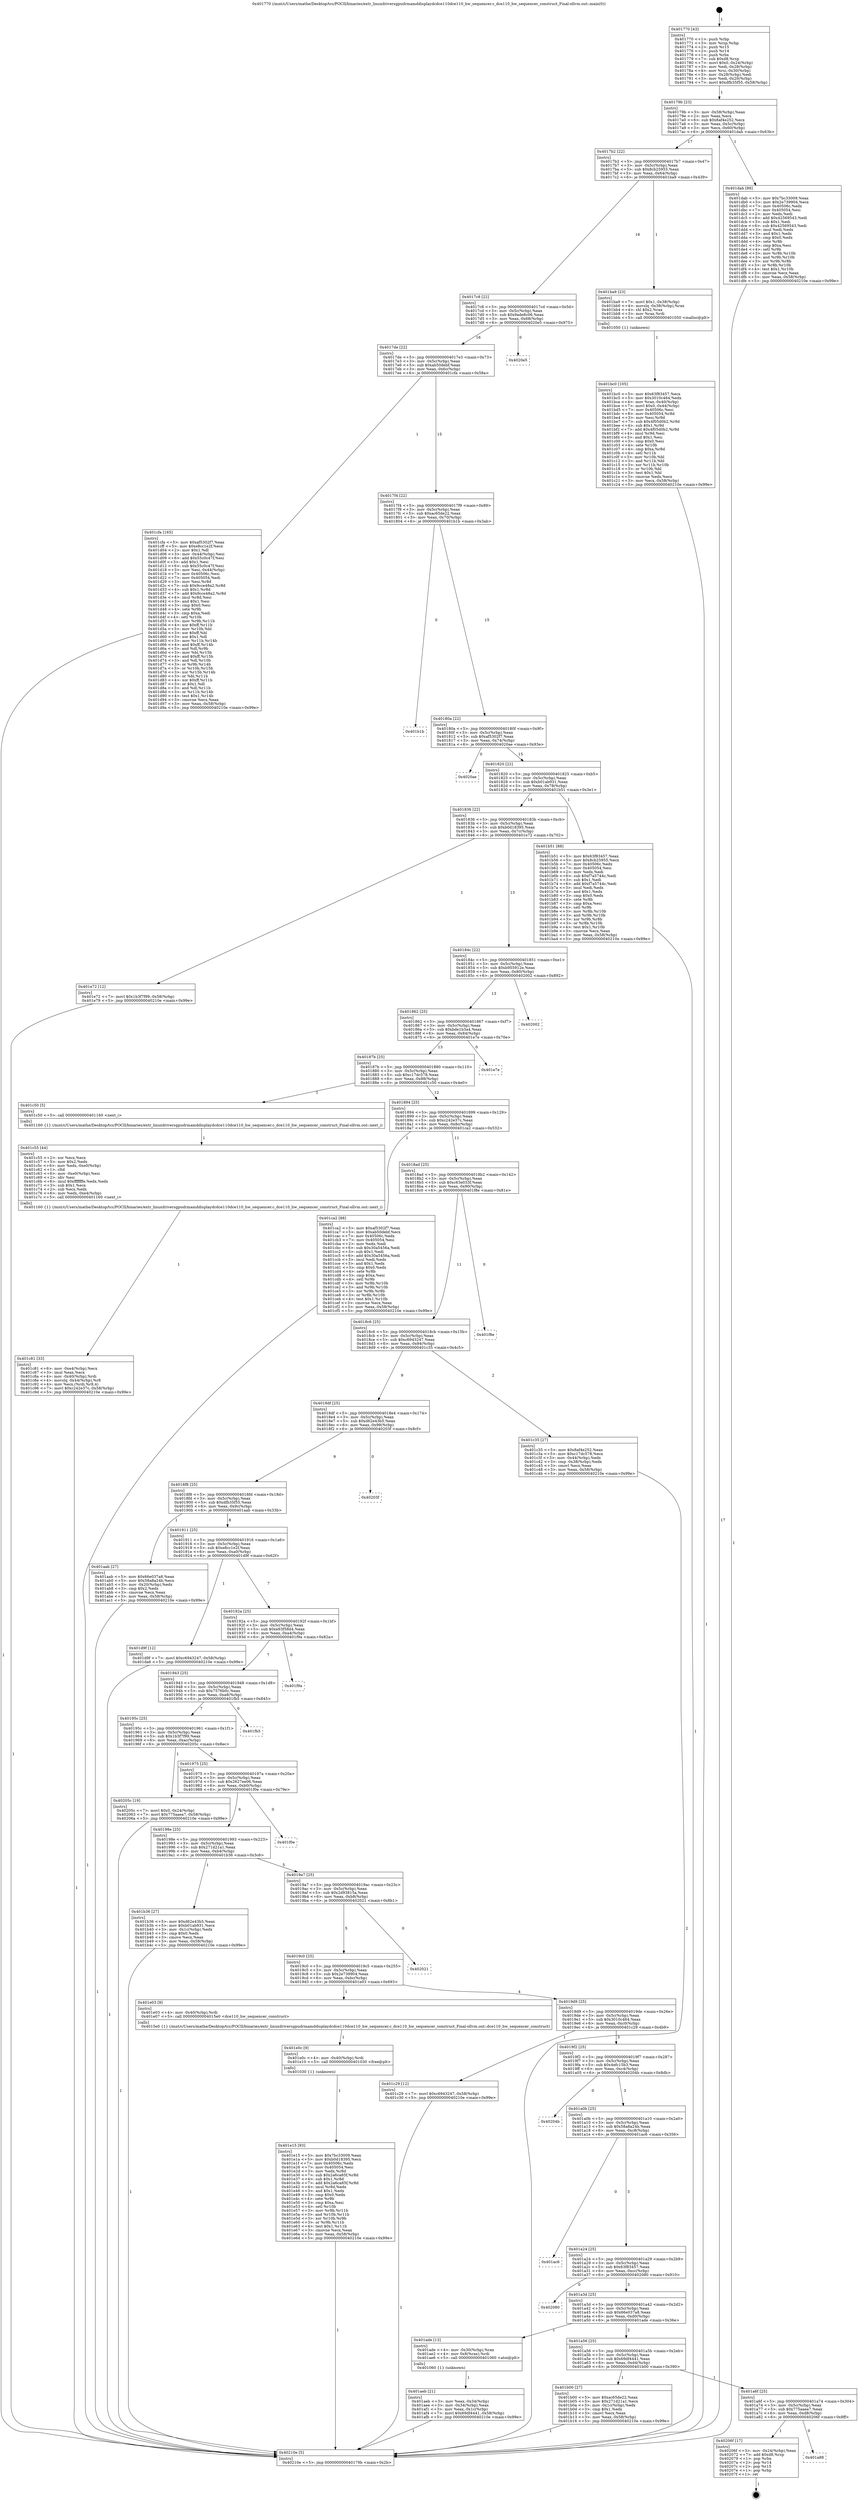 digraph "0x401770" {
  label = "0x401770 (/mnt/c/Users/mathe/Desktop/tcc/POCII/binaries/extr_linuxdriversgpudrmamddisplaydcdce110dce110_hw_sequencer.c_dce110_hw_sequencer_construct_Final-ollvm.out::main(0))"
  labelloc = "t"
  node[shape=record]

  Entry [label="",width=0.3,height=0.3,shape=circle,fillcolor=black,style=filled]
  "0x40179b" [label="{
     0x40179b [23]\l
     | [instrs]\l
     &nbsp;&nbsp;0x40179b \<+3\>: mov -0x58(%rbp),%eax\l
     &nbsp;&nbsp;0x40179e \<+2\>: mov %eax,%ecx\l
     &nbsp;&nbsp;0x4017a0 \<+6\>: sub $0x8af4e252,%ecx\l
     &nbsp;&nbsp;0x4017a6 \<+3\>: mov %eax,-0x5c(%rbp)\l
     &nbsp;&nbsp;0x4017a9 \<+3\>: mov %ecx,-0x60(%rbp)\l
     &nbsp;&nbsp;0x4017ac \<+6\>: je 0000000000401dab \<main+0x63b\>\l
  }"]
  "0x401dab" [label="{
     0x401dab [88]\l
     | [instrs]\l
     &nbsp;&nbsp;0x401dab \<+5\>: mov $0x7bc33009,%eax\l
     &nbsp;&nbsp;0x401db0 \<+5\>: mov $0x2e739904,%ecx\l
     &nbsp;&nbsp;0x401db5 \<+7\>: mov 0x40506c,%edx\l
     &nbsp;&nbsp;0x401dbc \<+7\>: mov 0x405054,%esi\l
     &nbsp;&nbsp;0x401dc3 \<+2\>: mov %edx,%edi\l
     &nbsp;&nbsp;0x401dc5 \<+6\>: add $0x42569543,%edi\l
     &nbsp;&nbsp;0x401dcb \<+3\>: sub $0x1,%edi\l
     &nbsp;&nbsp;0x401dce \<+6\>: sub $0x42569543,%edi\l
     &nbsp;&nbsp;0x401dd4 \<+3\>: imul %edi,%edx\l
     &nbsp;&nbsp;0x401dd7 \<+3\>: and $0x1,%edx\l
     &nbsp;&nbsp;0x401dda \<+3\>: cmp $0x0,%edx\l
     &nbsp;&nbsp;0x401ddd \<+4\>: sete %r8b\l
     &nbsp;&nbsp;0x401de1 \<+3\>: cmp $0xa,%esi\l
     &nbsp;&nbsp;0x401de4 \<+4\>: setl %r9b\l
     &nbsp;&nbsp;0x401de8 \<+3\>: mov %r8b,%r10b\l
     &nbsp;&nbsp;0x401deb \<+3\>: and %r9b,%r10b\l
     &nbsp;&nbsp;0x401dee \<+3\>: xor %r9b,%r8b\l
     &nbsp;&nbsp;0x401df1 \<+3\>: or %r8b,%r10b\l
     &nbsp;&nbsp;0x401df4 \<+4\>: test $0x1,%r10b\l
     &nbsp;&nbsp;0x401df8 \<+3\>: cmovne %ecx,%eax\l
     &nbsp;&nbsp;0x401dfb \<+3\>: mov %eax,-0x58(%rbp)\l
     &nbsp;&nbsp;0x401dfe \<+5\>: jmp 000000000040210e \<main+0x99e\>\l
  }"]
  "0x4017b2" [label="{
     0x4017b2 [22]\l
     | [instrs]\l
     &nbsp;&nbsp;0x4017b2 \<+5\>: jmp 00000000004017b7 \<main+0x47\>\l
     &nbsp;&nbsp;0x4017b7 \<+3\>: mov -0x5c(%rbp),%eax\l
     &nbsp;&nbsp;0x4017ba \<+5\>: sub $0x8cb25955,%eax\l
     &nbsp;&nbsp;0x4017bf \<+3\>: mov %eax,-0x64(%rbp)\l
     &nbsp;&nbsp;0x4017c2 \<+6\>: je 0000000000401ba9 \<main+0x439\>\l
  }"]
  Exit [label="",width=0.3,height=0.3,shape=circle,fillcolor=black,style=filled,peripheries=2]
  "0x401ba9" [label="{
     0x401ba9 [23]\l
     | [instrs]\l
     &nbsp;&nbsp;0x401ba9 \<+7\>: movl $0x1,-0x38(%rbp)\l
     &nbsp;&nbsp;0x401bb0 \<+4\>: movslq -0x38(%rbp),%rax\l
     &nbsp;&nbsp;0x401bb4 \<+4\>: shl $0x2,%rax\l
     &nbsp;&nbsp;0x401bb8 \<+3\>: mov %rax,%rdi\l
     &nbsp;&nbsp;0x401bbb \<+5\>: call 0000000000401050 \<malloc@plt\>\l
     | [calls]\l
     &nbsp;&nbsp;0x401050 \{1\} (unknown)\l
  }"]
  "0x4017c8" [label="{
     0x4017c8 [22]\l
     | [instrs]\l
     &nbsp;&nbsp;0x4017c8 \<+5\>: jmp 00000000004017cd \<main+0x5d\>\l
     &nbsp;&nbsp;0x4017cd \<+3\>: mov -0x5c(%rbp),%eax\l
     &nbsp;&nbsp;0x4017d0 \<+5\>: sub $0x9ade8c06,%eax\l
     &nbsp;&nbsp;0x4017d5 \<+3\>: mov %eax,-0x68(%rbp)\l
     &nbsp;&nbsp;0x4017d8 \<+6\>: je 00000000004020e5 \<main+0x975\>\l
  }"]
  "0x401a88" [label="{
     0x401a88\l
  }", style=dashed]
  "0x4020e5" [label="{
     0x4020e5\l
  }", style=dashed]
  "0x4017de" [label="{
     0x4017de [22]\l
     | [instrs]\l
     &nbsp;&nbsp;0x4017de \<+5\>: jmp 00000000004017e3 \<main+0x73\>\l
     &nbsp;&nbsp;0x4017e3 \<+3\>: mov -0x5c(%rbp),%eax\l
     &nbsp;&nbsp;0x4017e6 \<+5\>: sub $0xab50debf,%eax\l
     &nbsp;&nbsp;0x4017eb \<+3\>: mov %eax,-0x6c(%rbp)\l
     &nbsp;&nbsp;0x4017ee \<+6\>: je 0000000000401cfa \<main+0x58a\>\l
  }"]
  "0x40206f" [label="{
     0x40206f [17]\l
     | [instrs]\l
     &nbsp;&nbsp;0x40206f \<+3\>: mov -0x24(%rbp),%eax\l
     &nbsp;&nbsp;0x402072 \<+7\>: add $0xd8,%rsp\l
     &nbsp;&nbsp;0x402079 \<+1\>: pop %rbx\l
     &nbsp;&nbsp;0x40207a \<+2\>: pop %r14\l
     &nbsp;&nbsp;0x40207c \<+2\>: pop %r15\l
     &nbsp;&nbsp;0x40207e \<+1\>: pop %rbp\l
     &nbsp;&nbsp;0x40207f \<+1\>: ret\l
  }"]
  "0x401cfa" [label="{
     0x401cfa [165]\l
     | [instrs]\l
     &nbsp;&nbsp;0x401cfa \<+5\>: mov $0xaf5302f7,%eax\l
     &nbsp;&nbsp;0x401cff \<+5\>: mov $0xe8cc1e2f,%ecx\l
     &nbsp;&nbsp;0x401d04 \<+2\>: mov $0x1,%dl\l
     &nbsp;&nbsp;0x401d06 \<+3\>: mov -0x44(%rbp),%esi\l
     &nbsp;&nbsp;0x401d09 \<+6\>: add $0x55c0c47f,%esi\l
     &nbsp;&nbsp;0x401d0f \<+3\>: add $0x1,%esi\l
     &nbsp;&nbsp;0x401d12 \<+6\>: sub $0x55c0c47f,%esi\l
     &nbsp;&nbsp;0x401d18 \<+3\>: mov %esi,-0x44(%rbp)\l
     &nbsp;&nbsp;0x401d1b \<+7\>: mov 0x40506c,%esi\l
     &nbsp;&nbsp;0x401d22 \<+7\>: mov 0x405054,%edi\l
     &nbsp;&nbsp;0x401d29 \<+3\>: mov %esi,%r8d\l
     &nbsp;&nbsp;0x401d2c \<+7\>: sub $0x9cce48a2,%r8d\l
     &nbsp;&nbsp;0x401d33 \<+4\>: sub $0x1,%r8d\l
     &nbsp;&nbsp;0x401d37 \<+7\>: add $0x9cce48a2,%r8d\l
     &nbsp;&nbsp;0x401d3e \<+4\>: imul %r8d,%esi\l
     &nbsp;&nbsp;0x401d42 \<+3\>: and $0x1,%esi\l
     &nbsp;&nbsp;0x401d45 \<+3\>: cmp $0x0,%esi\l
     &nbsp;&nbsp;0x401d48 \<+4\>: sete %r9b\l
     &nbsp;&nbsp;0x401d4c \<+3\>: cmp $0xa,%edi\l
     &nbsp;&nbsp;0x401d4f \<+4\>: setl %r10b\l
     &nbsp;&nbsp;0x401d53 \<+3\>: mov %r9b,%r11b\l
     &nbsp;&nbsp;0x401d56 \<+4\>: xor $0xff,%r11b\l
     &nbsp;&nbsp;0x401d5a \<+3\>: mov %r10b,%bl\l
     &nbsp;&nbsp;0x401d5d \<+3\>: xor $0xff,%bl\l
     &nbsp;&nbsp;0x401d60 \<+3\>: xor $0x1,%dl\l
     &nbsp;&nbsp;0x401d63 \<+3\>: mov %r11b,%r14b\l
     &nbsp;&nbsp;0x401d66 \<+4\>: and $0xff,%r14b\l
     &nbsp;&nbsp;0x401d6a \<+3\>: and %dl,%r9b\l
     &nbsp;&nbsp;0x401d6d \<+3\>: mov %bl,%r15b\l
     &nbsp;&nbsp;0x401d70 \<+4\>: and $0xff,%r15b\l
     &nbsp;&nbsp;0x401d74 \<+3\>: and %dl,%r10b\l
     &nbsp;&nbsp;0x401d77 \<+3\>: or %r9b,%r14b\l
     &nbsp;&nbsp;0x401d7a \<+3\>: or %r10b,%r15b\l
     &nbsp;&nbsp;0x401d7d \<+3\>: xor %r15b,%r14b\l
     &nbsp;&nbsp;0x401d80 \<+3\>: or %bl,%r11b\l
     &nbsp;&nbsp;0x401d83 \<+4\>: xor $0xff,%r11b\l
     &nbsp;&nbsp;0x401d87 \<+3\>: or $0x1,%dl\l
     &nbsp;&nbsp;0x401d8a \<+3\>: and %dl,%r11b\l
     &nbsp;&nbsp;0x401d8d \<+3\>: or %r11b,%r14b\l
     &nbsp;&nbsp;0x401d90 \<+4\>: test $0x1,%r14b\l
     &nbsp;&nbsp;0x401d94 \<+3\>: cmovne %ecx,%eax\l
     &nbsp;&nbsp;0x401d97 \<+3\>: mov %eax,-0x58(%rbp)\l
     &nbsp;&nbsp;0x401d9a \<+5\>: jmp 000000000040210e \<main+0x99e\>\l
  }"]
  "0x4017f4" [label="{
     0x4017f4 [22]\l
     | [instrs]\l
     &nbsp;&nbsp;0x4017f4 \<+5\>: jmp 00000000004017f9 \<main+0x89\>\l
     &nbsp;&nbsp;0x4017f9 \<+3\>: mov -0x5c(%rbp),%eax\l
     &nbsp;&nbsp;0x4017fc \<+5\>: sub $0xac65de22,%eax\l
     &nbsp;&nbsp;0x401801 \<+3\>: mov %eax,-0x70(%rbp)\l
     &nbsp;&nbsp;0x401804 \<+6\>: je 0000000000401b1b \<main+0x3ab\>\l
  }"]
  "0x401e15" [label="{
     0x401e15 [93]\l
     | [instrs]\l
     &nbsp;&nbsp;0x401e15 \<+5\>: mov $0x7bc33009,%eax\l
     &nbsp;&nbsp;0x401e1a \<+5\>: mov $0xb0d18395,%ecx\l
     &nbsp;&nbsp;0x401e1f \<+7\>: mov 0x40506c,%edx\l
     &nbsp;&nbsp;0x401e26 \<+7\>: mov 0x405054,%esi\l
     &nbsp;&nbsp;0x401e2d \<+3\>: mov %edx,%r8d\l
     &nbsp;&nbsp;0x401e30 \<+7\>: sub $0x2a6ca85f,%r8d\l
     &nbsp;&nbsp;0x401e37 \<+4\>: sub $0x1,%r8d\l
     &nbsp;&nbsp;0x401e3b \<+7\>: add $0x2a6ca85f,%r8d\l
     &nbsp;&nbsp;0x401e42 \<+4\>: imul %r8d,%edx\l
     &nbsp;&nbsp;0x401e46 \<+3\>: and $0x1,%edx\l
     &nbsp;&nbsp;0x401e49 \<+3\>: cmp $0x0,%edx\l
     &nbsp;&nbsp;0x401e4c \<+4\>: sete %r9b\l
     &nbsp;&nbsp;0x401e50 \<+3\>: cmp $0xa,%esi\l
     &nbsp;&nbsp;0x401e53 \<+4\>: setl %r10b\l
     &nbsp;&nbsp;0x401e57 \<+3\>: mov %r9b,%r11b\l
     &nbsp;&nbsp;0x401e5a \<+3\>: and %r10b,%r11b\l
     &nbsp;&nbsp;0x401e5d \<+3\>: xor %r10b,%r9b\l
     &nbsp;&nbsp;0x401e60 \<+3\>: or %r9b,%r11b\l
     &nbsp;&nbsp;0x401e63 \<+4\>: test $0x1,%r11b\l
     &nbsp;&nbsp;0x401e67 \<+3\>: cmovne %ecx,%eax\l
     &nbsp;&nbsp;0x401e6a \<+3\>: mov %eax,-0x58(%rbp)\l
     &nbsp;&nbsp;0x401e6d \<+5\>: jmp 000000000040210e \<main+0x99e\>\l
  }"]
  "0x401b1b" [label="{
     0x401b1b\l
  }", style=dashed]
  "0x40180a" [label="{
     0x40180a [22]\l
     | [instrs]\l
     &nbsp;&nbsp;0x40180a \<+5\>: jmp 000000000040180f \<main+0x9f\>\l
     &nbsp;&nbsp;0x40180f \<+3\>: mov -0x5c(%rbp),%eax\l
     &nbsp;&nbsp;0x401812 \<+5\>: sub $0xaf5302f7,%eax\l
     &nbsp;&nbsp;0x401817 \<+3\>: mov %eax,-0x74(%rbp)\l
     &nbsp;&nbsp;0x40181a \<+6\>: je 00000000004020ae \<main+0x93e\>\l
  }"]
  "0x401e0c" [label="{
     0x401e0c [9]\l
     | [instrs]\l
     &nbsp;&nbsp;0x401e0c \<+4\>: mov -0x40(%rbp),%rdi\l
     &nbsp;&nbsp;0x401e10 \<+5\>: call 0000000000401030 \<free@plt\>\l
     | [calls]\l
     &nbsp;&nbsp;0x401030 \{1\} (unknown)\l
  }"]
  "0x4020ae" [label="{
     0x4020ae\l
  }", style=dashed]
  "0x401820" [label="{
     0x401820 [22]\l
     | [instrs]\l
     &nbsp;&nbsp;0x401820 \<+5\>: jmp 0000000000401825 \<main+0xb5\>\l
     &nbsp;&nbsp;0x401825 \<+3\>: mov -0x5c(%rbp),%eax\l
     &nbsp;&nbsp;0x401828 \<+5\>: sub $0xb01ab931,%eax\l
     &nbsp;&nbsp;0x40182d \<+3\>: mov %eax,-0x78(%rbp)\l
     &nbsp;&nbsp;0x401830 \<+6\>: je 0000000000401b51 \<main+0x3e1\>\l
  }"]
  "0x401c81" [label="{
     0x401c81 [33]\l
     | [instrs]\l
     &nbsp;&nbsp;0x401c81 \<+6\>: mov -0xe4(%rbp),%ecx\l
     &nbsp;&nbsp;0x401c87 \<+3\>: imul %eax,%ecx\l
     &nbsp;&nbsp;0x401c8a \<+4\>: mov -0x40(%rbp),%rdi\l
     &nbsp;&nbsp;0x401c8e \<+4\>: movslq -0x44(%rbp),%r8\l
     &nbsp;&nbsp;0x401c92 \<+4\>: mov %ecx,(%rdi,%r8,4)\l
     &nbsp;&nbsp;0x401c96 \<+7\>: movl $0xc242e37c,-0x58(%rbp)\l
     &nbsp;&nbsp;0x401c9d \<+5\>: jmp 000000000040210e \<main+0x99e\>\l
  }"]
  "0x401b51" [label="{
     0x401b51 [88]\l
     | [instrs]\l
     &nbsp;&nbsp;0x401b51 \<+5\>: mov $0x63f83457,%eax\l
     &nbsp;&nbsp;0x401b56 \<+5\>: mov $0x8cb25955,%ecx\l
     &nbsp;&nbsp;0x401b5b \<+7\>: mov 0x40506c,%edx\l
     &nbsp;&nbsp;0x401b62 \<+7\>: mov 0x405054,%esi\l
     &nbsp;&nbsp;0x401b69 \<+2\>: mov %edx,%edi\l
     &nbsp;&nbsp;0x401b6b \<+6\>: sub $0xf7a5744c,%edi\l
     &nbsp;&nbsp;0x401b71 \<+3\>: sub $0x1,%edi\l
     &nbsp;&nbsp;0x401b74 \<+6\>: add $0xf7a5744c,%edi\l
     &nbsp;&nbsp;0x401b7a \<+3\>: imul %edi,%edx\l
     &nbsp;&nbsp;0x401b7d \<+3\>: and $0x1,%edx\l
     &nbsp;&nbsp;0x401b80 \<+3\>: cmp $0x0,%edx\l
     &nbsp;&nbsp;0x401b83 \<+4\>: sete %r8b\l
     &nbsp;&nbsp;0x401b87 \<+3\>: cmp $0xa,%esi\l
     &nbsp;&nbsp;0x401b8a \<+4\>: setl %r9b\l
     &nbsp;&nbsp;0x401b8e \<+3\>: mov %r8b,%r10b\l
     &nbsp;&nbsp;0x401b91 \<+3\>: and %r9b,%r10b\l
     &nbsp;&nbsp;0x401b94 \<+3\>: xor %r9b,%r8b\l
     &nbsp;&nbsp;0x401b97 \<+3\>: or %r8b,%r10b\l
     &nbsp;&nbsp;0x401b9a \<+4\>: test $0x1,%r10b\l
     &nbsp;&nbsp;0x401b9e \<+3\>: cmovne %ecx,%eax\l
     &nbsp;&nbsp;0x401ba1 \<+3\>: mov %eax,-0x58(%rbp)\l
     &nbsp;&nbsp;0x401ba4 \<+5\>: jmp 000000000040210e \<main+0x99e\>\l
  }"]
  "0x401836" [label="{
     0x401836 [22]\l
     | [instrs]\l
     &nbsp;&nbsp;0x401836 \<+5\>: jmp 000000000040183b \<main+0xcb\>\l
     &nbsp;&nbsp;0x40183b \<+3\>: mov -0x5c(%rbp),%eax\l
     &nbsp;&nbsp;0x40183e \<+5\>: sub $0xb0d18395,%eax\l
     &nbsp;&nbsp;0x401843 \<+3\>: mov %eax,-0x7c(%rbp)\l
     &nbsp;&nbsp;0x401846 \<+6\>: je 0000000000401e72 \<main+0x702\>\l
  }"]
  "0x401c55" [label="{
     0x401c55 [44]\l
     | [instrs]\l
     &nbsp;&nbsp;0x401c55 \<+2\>: xor %ecx,%ecx\l
     &nbsp;&nbsp;0x401c57 \<+5\>: mov $0x2,%edx\l
     &nbsp;&nbsp;0x401c5c \<+6\>: mov %edx,-0xe0(%rbp)\l
     &nbsp;&nbsp;0x401c62 \<+1\>: cltd\l
     &nbsp;&nbsp;0x401c63 \<+6\>: mov -0xe0(%rbp),%esi\l
     &nbsp;&nbsp;0x401c69 \<+2\>: idiv %esi\l
     &nbsp;&nbsp;0x401c6b \<+6\>: imul $0xfffffffe,%edx,%edx\l
     &nbsp;&nbsp;0x401c71 \<+3\>: sub $0x1,%ecx\l
     &nbsp;&nbsp;0x401c74 \<+2\>: sub %ecx,%edx\l
     &nbsp;&nbsp;0x401c76 \<+6\>: mov %edx,-0xe4(%rbp)\l
     &nbsp;&nbsp;0x401c7c \<+5\>: call 0000000000401160 \<next_i\>\l
     | [calls]\l
     &nbsp;&nbsp;0x401160 \{1\} (/mnt/c/Users/mathe/Desktop/tcc/POCII/binaries/extr_linuxdriversgpudrmamddisplaydcdce110dce110_hw_sequencer.c_dce110_hw_sequencer_construct_Final-ollvm.out::next_i)\l
  }"]
  "0x401e72" [label="{
     0x401e72 [12]\l
     | [instrs]\l
     &nbsp;&nbsp;0x401e72 \<+7\>: movl $0x1b3f7f99,-0x58(%rbp)\l
     &nbsp;&nbsp;0x401e79 \<+5\>: jmp 000000000040210e \<main+0x99e\>\l
  }"]
  "0x40184c" [label="{
     0x40184c [22]\l
     | [instrs]\l
     &nbsp;&nbsp;0x40184c \<+5\>: jmp 0000000000401851 \<main+0xe1\>\l
     &nbsp;&nbsp;0x401851 \<+3\>: mov -0x5c(%rbp),%eax\l
     &nbsp;&nbsp;0x401854 \<+5\>: sub $0xb955912e,%eax\l
     &nbsp;&nbsp;0x401859 \<+3\>: mov %eax,-0x80(%rbp)\l
     &nbsp;&nbsp;0x40185c \<+6\>: je 0000000000402002 \<main+0x892\>\l
  }"]
  "0x401bc0" [label="{
     0x401bc0 [105]\l
     | [instrs]\l
     &nbsp;&nbsp;0x401bc0 \<+5\>: mov $0x63f83457,%ecx\l
     &nbsp;&nbsp;0x401bc5 \<+5\>: mov $0x3010c464,%edx\l
     &nbsp;&nbsp;0x401bca \<+4\>: mov %rax,-0x40(%rbp)\l
     &nbsp;&nbsp;0x401bce \<+7\>: movl $0x0,-0x44(%rbp)\l
     &nbsp;&nbsp;0x401bd5 \<+7\>: mov 0x40506c,%esi\l
     &nbsp;&nbsp;0x401bdc \<+8\>: mov 0x405054,%r8d\l
     &nbsp;&nbsp;0x401be4 \<+3\>: mov %esi,%r9d\l
     &nbsp;&nbsp;0x401be7 \<+7\>: sub $0x4f05d0b2,%r9d\l
     &nbsp;&nbsp;0x401bee \<+4\>: sub $0x1,%r9d\l
     &nbsp;&nbsp;0x401bf2 \<+7\>: add $0x4f05d0b2,%r9d\l
     &nbsp;&nbsp;0x401bf9 \<+4\>: imul %r9d,%esi\l
     &nbsp;&nbsp;0x401bfd \<+3\>: and $0x1,%esi\l
     &nbsp;&nbsp;0x401c00 \<+3\>: cmp $0x0,%esi\l
     &nbsp;&nbsp;0x401c03 \<+4\>: sete %r10b\l
     &nbsp;&nbsp;0x401c07 \<+4\>: cmp $0xa,%r8d\l
     &nbsp;&nbsp;0x401c0b \<+4\>: setl %r11b\l
     &nbsp;&nbsp;0x401c0f \<+3\>: mov %r10b,%bl\l
     &nbsp;&nbsp;0x401c12 \<+3\>: and %r11b,%bl\l
     &nbsp;&nbsp;0x401c15 \<+3\>: xor %r11b,%r10b\l
     &nbsp;&nbsp;0x401c18 \<+3\>: or %r10b,%bl\l
     &nbsp;&nbsp;0x401c1b \<+3\>: test $0x1,%bl\l
     &nbsp;&nbsp;0x401c1e \<+3\>: cmovne %edx,%ecx\l
     &nbsp;&nbsp;0x401c21 \<+3\>: mov %ecx,-0x58(%rbp)\l
     &nbsp;&nbsp;0x401c24 \<+5\>: jmp 000000000040210e \<main+0x99e\>\l
  }"]
  "0x402002" [label="{
     0x402002\l
  }", style=dashed]
  "0x401862" [label="{
     0x401862 [25]\l
     | [instrs]\l
     &nbsp;&nbsp;0x401862 \<+5\>: jmp 0000000000401867 \<main+0xf7\>\l
     &nbsp;&nbsp;0x401867 \<+3\>: mov -0x5c(%rbp),%eax\l
     &nbsp;&nbsp;0x40186a \<+5\>: sub $0xbde1b3a4,%eax\l
     &nbsp;&nbsp;0x40186f \<+6\>: mov %eax,-0x84(%rbp)\l
     &nbsp;&nbsp;0x401875 \<+6\>: je 0000000000401e7e \<main+0x70e\>\l
  }"]
  "0x401a6f" [label="{
     0x401a6f [25]\l
     | [instrs]\l
     &nbsp;&nbsp;0x401a6f \<+5\>: jmp 0000000000401a74 \<main+0x304\>\l
     &nbsp;&nbsp;0x401a74 \<+3\>: mov -0x5c(%rbp),%eax\l
     &nbsp;&nbsp;0x401a77 \<+5\>: sub $0x775aaea7,%eax\l
     &nbsp;&nbsp;0x401a7c \<+6\>: mov %eax,-0xd8(%rbp)\l
     &nbsp;&nbsp;0x401a82 \<+6\>: je 000000000040206f \<main+0x8ff\>\l
  }"]
  "0x401e7e" [label="{
     0x401e7e\l
  }", style=dashed]
  "0x40187b" [label="{
     0x40187b [25]\l
     | [instrs]\l
     &nbsp;&nbsp;0x40187b \<+5\>: jmp 0000000000401880 \<main+0x110\>\l
     &nbsp;&nbsp;0x401880 \<+3\>: mov -0x5c(%rbp),%eax\l
     &nbsp;&nbsp;0x401883 \<+5\>: sub $0xc17dc578,%eax\l
     &nbsp;&nbsp;0x401888 \<+6\>: mov %eax,-0x88(%rbp)\l
     &nbsp;&nbsp;0x40188e \<+6\>: je 0000000000401c50 \<main+0x4e0\>\l
  }"]
  "0x401b00" [label="{
     0x401b00 [27]\l
     | [instrs]\l
     &nbsp;&nbsp;0x401b00 \<+5\>: mov $0xac65de22,%eax\l
     &nbsp;&nbsp;0x401b05 \<+5\>: mov $0x271d21a1,%ecx\l
     &nbsp;&nbsp;0x401b0a \<+3\>: mov -0x1c(%rbp),%edx\l
     &nbsp;&nbsp;0x401b0d \<+3\>: cmp $0x1,%edx\l
     &nbsp;&nbsp;0x401b10 \<+3\>: cmovl %ecx,%eax\l
     &nbsp;&nbsp;0x401b13 \<+3\>: mov %eax,-0x58(%rbp)\l
     &nbsp;&nbsp;0x401b16 \<+5\>: jmp 000000000040210e \<main+0x99e\>\l
  }"]
  "0x401c50" [label="{
     0x401c50 [5]\l
     | [instrs]\l
     &nbsp;&nbsp;0x401c50 \<+5\>: call 0000000000401160 \<next_i\>\l
     | [calls]\l
     &nbsp;&nbsp;0x401160 \{1\} (/mnt/c/Users/mathe/Desktop/tcc/POCII/binaries/extr_linuxdriversgpudrmamddisplaydcdce110dce110_hw_sequencer.c_dce110_hw_sequencer_construct_Final-ollvm.out::next_i)\l
  }"]
  "0x401894" [label="{
     0x401894 [25]\l
     | [instrs]\l
     &nbsp;&nbsp;0x401894 \<+5\>: jmp 0000000000401899 \<main+0x129\>\l
     &nbsp;&nbsp;0x401899 \<+3\>: mov -0x5c(%rbp),%eax\l
     &nbsp;&nbsp;0x40189c \<+5\>: sub $0xc242e37c,%eax\l
     &nbsp;&nbsp;0x4018a1 \<+6\>: mov %eax,-0x8c(%rbp)\l
     &nbsp;&nbsp;0x4018a7 \<+6\>: je 0000000000401ca2 \<main+0x532\>\l
  }"]
  "0x401aeb" [label="{
     0x401aeb [21]\l
     | [instrs]\l
     &nbsp;&nbsp;0x401aeb \<+3\>: mov %eax,-0x34(%rbp)\l
     &nbsp;&nbsp;0x401aee \<+3\>: mov -0x34(%rbp),%eax\l
     &nbsp;&nbsp;0x401af1 \<+3\>: mov %eax,-0x1c(%rbp)\l
     &nbsp;&nbsp;0x401af4 \<+7\>: movl $0x69df4441,-0x58(%rbp)\l
     &nbsp;&nbsp;0x401afb \<+5\>: jmp 000000000040210e \<main+0x99e\>\l
  }"]
  "0x401ca2" [label="{
     0x401ca2 [88]\l
     | [instrs]\l
     &nbsp;&nbsp;0x401ca2 \<+5\>: mov $0xaf5302f7,%eax\l
     &nbsp;&nbsp;0x401ca7 \<+5\>: mov $0xab50debf,%ecx\l
     &nbsp;&nbsp;0x401cac \<+7\>: mov 0x40506c,%edx\l
     &nbsp;&nbsp;0x401cb3 \<+7\>: mov 0x405054,%esi\l
     &nbsp;&nbsp;0x401cba \<+2\>: mov %edx,%edi\l
     &nbsp;&nbsp;0x401cbc \<+6\>: sub $0x30a5456a,%edi\l
     &nbsp;&nbsp;0x401cc2 \<+3\>: sub $0x1,%edi\l
     &nbsp;&nbsp;0x401cc5 \<+6\>: add $0x30a5456a,%edi\l
     &nbsp;&nbsp;0x401ccb \<+3\>: imul %edi,%edx\l
     &nbsp;&nbsp;0x401cce \<+3\>: and $0x1,%edx\l
     &nbsp;&nbsp;0x401cd1 \<+3\>: cmp $0x0,%edx\l
     &nbsp;&nbsp;0x401cd4 \<+4\>: sete %r8b\l
     &nbsp;&nbsp;0x401cd8 \<+3\>: cmp $0xa,%esi\l
     &nbsp;&nbsp;0x401cdb \<+4\>: setl %r9b\l
     &nbsp;&nbsp;0x401cdf \<+3\>: mov %r8b,%r10b\l
     &nbsp;&nbsp;0x401ce2 \<+3\>: and %r9b,%r10b\l
     &nbsp;&nbsp;0x401ce5 \<+3\>: xor %r9b,%r8b\l
     &nbsp;&nbsp;0x401ce8 \<+3\>: or %r8b,%r10b\l
     &nbsp;&nbsp;0x401ceb \<+4\>: test $0x1,%r10b\l
     &nbsp;&nbsp;0x401cef \<+3\>: cmovne %ecx,%eax\l
     &nbsp;&nbsp;0x401cf2 \<+3\>: mov %eax,-0x58(%rbp)\l
     &nbsp;&nbsp;0x401cf5 \<+5\>: jmp 000000000040210e \<main+0x99e\>\l
  }"]
  "0x4018ad" [label="{
     0x4018ad [25]\l
     | [instrs]\l
     &nbsp;&nbsp;0x4018ad \<+5\>: jmp 00000000004018b2 \<main+0x142\>\l
     &nbsp;&nbsp;0x4018b2 \<+3\>: mov -0x5c(%rbp),%eax\l
     &nbsp;&nbsp;0x4018b5 \<+5\>: sub $0xc63e033f,%eax\l
     &nbsp;&nbsp;0x4018ba \<+6\>: mov %eax,-0x90(%rbp)\l
     &nbsp;&nbsp;0x4018c0 \<+6\>: je 0000000000401f8e \<main+0x81e\>\l
  }"]
  "0x401a56" [label="{
     0x401a56 [25]\l
     | [instrs]\l
     &nbsp;&nbsp;0x401a56 \<+5\>: jmp 0000000000401a5b \<main+0x2eb\>\l
     &nbsp;&nbsp;0x401a5b \<+3\>: mov -0x5c(%rbp),%eax\l
     &nbsp;&nbsp;0x401a5e \<+5\>: sub $0x69df4441,%eax\l
     &nbsp;&nbsp;0x401a63 \<+6\>: mov %eax,-0xd4(%rbp)\l
     &nbsp;&nbsp;0x401a69 \<+6\>: je 0000000000401b00 \<main+0x390\>\l
  }"]
  "0x401f8e" [label="{
     0x401f8e\l
  }", style=dashed]
  "0x4018c6" [label="{
     0x4018c6 [25]\l
     | [instrs]\l
     &nbsp;&nbsp;0x4018c6 \<+5\>: jmp 00000000004018cb \<main+0x15b\>\l
     &nbsp;&nbsp;0x4018cb \<+3\>: mov -0x5c(%rbp),%eax\l
     &nbsp;&nbsp;0x4018ce \<+5\>: sub $0xc6943247,%eax\l
     &nbsp;&nbsp;0x4018d3 \<+6\>: mov %eax,-0x94(%rbp)\l
     &nbsp;&nbsp;0x4018d9 \<+6\>: je 0000000000401c35 \<main+0x4c5\>\l
  }"]
  "0x401ade" [label="{
     0x401ade [13]\l
     | [instrs]\l
     &nbsp;&nbsp;0x401ade \<+4\>: mov -0x30(%rbp),%rax\l
     &nbsp;&nbsp;0x401ae2 \<+4\>: mov 0x8(%rax),%rdi\l
     &nbsp;&nbsp;0x401ae6 \<+5\>: call 0000000000401060 \<atoi@plt\>\l
     | [calls]\l
     &nbsp;&nbsp;0x401060 \{1\} (unknown)\l
  }"]
  "0x401c35" [label="{
     0x401c35 [27]\l
     | [instrs]\l
     &nbsp;&nbsp;0x401c35 \<+5\>: mov $0x8af4e252,%eax\l
     &nbsp;&nbsp;0x401c3a \<+5\>: mov $0xc17dc578,%ecx\l
     &nbsp;&nbsp;0x401c3f \<+3\>: mov -0x44(%rbp),%edx\l
     &nbsp;&nbsp;0x401c42 \<+3\>: cmp -0x38(%rbp),%edx\l
     &nbsp;&nbsp;0x401c45 \<+3\>: cmovl %ecx,%eax\l
     &nbsp;&nbsp;0x401c48 \<+3\>: mov %eax,-0x58(%rbp)\l
     &nbsp;&nbsp;0x401c4b \<+5\>: jmp 000000000040210e \<main+0x99e\>\l
  }"]
  "0x4018df" [label="{
     0x4018df [25]\l
     | [instrs]\l
     &nbsp;&nbsp;0x4018df \<+5\>: jmp 00000000004018e4 \<main+0x174\>\l
     &nbsp;&nbsp;0x4018e4 \<+3\>: mov -0x5c(%rbp),%eax\l
     &nbsp;&nbsp;0x4018e7 \<+5\>: sub $0xd62e43b5,%eax\l
     &nbsp;&nbsp;0x4018ec \<+6\>: mov %eax,-0x98(%rbp)\l
     &nbsp;&nbsp;0x4018f2 \<+6\>: je 000000000040203f \<main+0x8cf\>\l
  }"]
  "0x401a3d" [label="{
     0x401a3d [25]\l
     | [instrs]\l
     &nbsp;&nbsp;0x401a3d \<+5\>: jmp 0000000000401a42 \<main+0x2d2\>\l
     &nbsp;&nbsp;0x401a42 \<+3\>: mov -0x5c(%rbp),%eax\l
     &nbsp;&nbsp;0x401a45 \<+5\>: sub $0x66e037a8,%eax\l
     &nbsp;&nbsp;0x401a4a \<+6\>: mov %eax,-0xd0(%rbp)\l
     &nbsp;&nbsp;0x401a50 \<+6\>: je 0000000000401ade \<main+0x36e\>\l
  }"]
  "0x40203f" [label="{
     0x40203f\l
  }", style=dashed]
  "0x4018f8" [label="{
     0x4018f8 [25]\l
     | [instrs]\l
     &nbsp;&nbsp;0x4018f8 \<+5\>: jmp 00000000004018fd \<main+0x18d\>\l
     &nbsp;&nbsp;0x4018fd \<+3\>: mov -0x5c(%rbp),%eax\l
     &nbsp;&nbsp;0x401900 \<+5\>: sub $0xdfb35f55,%eax\l
     &nbsp;&nbsp;0x401905 \<+6\>: mov %eax,-0x9c(%rbp)\l
     &nbsp;&nbsp;0x40190b \<+6\>: je 0000000000401aab \<main+0x33b\>\l
  }"]
  "0x402080" [label="{
     0x402080\l
  }", style=dashed]
  "0x401aab" [label="{
     0x401aab [27]\l
     | [instrs]\l
     &nbsp;&nbsp;0x401aab \<+5\>: mov $0x66e037a8,%eax\l
     &nbsp;&nbsp;0x401ab0 \<+5\>: mov $0x58a8a24b,%ecx\l
     &nbsp;&nbsp;0x401ab5 \<+3\>: mov -0x20(%rbp),%edx\l
     &nbsp;&nbsp;0x401ab8 \<+3\>: cmp $0x2,%edx\l
     &nbsp;&nbsp;0x401abb \<+3\>: cmovne %ecx,%eax\l
     &nbsp;&nbsp;0x401abe \<+3\>: mov %eax,-0x58(%rbp)\l
     &nbsp;&nbsp;0x401ac1 \<+5\>: jmp 000000000040210e \<main+0x99e\>\l
  }"]
  "0x401911" [label="{
     0x401911 [25]\l
     | [instrs]\l
     &nbsp;&nbsp;0x401911 \<+5\>: jmp 0000000000401916 \<main+0x1a6\>\l
     &nbsp;&nbsp;0x401916 \<+3\>: mov -0x5c(%rbp),%eax\l
     &nbsp;&nbsp;0x401919 \<+5\>: sub $0xe8cc1e2f,%eax\l
     &nbsp;&nbsp;0x40191e \<+6\>: mov %eax,-0xa0(%rbp)\l
     &nbsp;&nbsp;0x401924 \<+6\>: je 0000000000401d9f \<main+0x62f\>\l
  }"]
  "0x40210e" [label="{
     0x40210e [5]\l
     | [instrs]\l
     &nbsp;&nbsp;0x40210e \<+5\>: jmp 000000000040179b \<main+0x2b\>\l
  }"]
  "0x401770" [label="{
     0x401770 [43]\l
     | [instrs]\l
     &nbsp;&nbsp;0x401770 \<+1\>: push %rbp\l
     &nbsp;&nbsp;0x401771 \<+3\>: mov %rsp,%rbp\l
     &nbsp;&nbsp;0x401774 \<+2\>: push %r15\l
     &nbsp;&nbsp;0x401776 \<+2\>: push %r14\l
     &nbsp;&nbsp;0x401778 \<+1\>: push %rbx\l
     &nbsp;&nbsp;0x401779 \<+7\>: sub $0xd8,%rsp\l
     &nbsp;&nbsp;0x401780 \<+7\>: movl $0x0,-0x24(%rbp)\l
     &nbsp;&nbsp;0x401787 \<+3\>: mov %edi,-0x28(%rbp)\l
     &nbsp;&nbsp;0x40178a \<+4\>: mov %rsi,-0x30(%rbp)\l
     &nbsp;&nbsp;0x40178e \<+3\>: mov -0x28(%rbp),%edi\l
     &nbsp;&nbsp;0x401791 \<+3\>: mov %edi,-0x20(%rbp)\l
     &nbsp;&nbsp;0x401794 \<+7\>: movl $0xdfb35f55,-0x58(%rbp)\l
  }"]
  "0x401a24" [label="{
     0x401a24 [25]\l
     | [instrs]\l
     &nbsp;&nbsp;0x401a24 \<+5\>: jmp 0000000000401a29 \<main+0x2b9\>\l
     &nbsp;&nbsp;0x401a29 \<+3\>: mov -0x5c(%rbp),%eax\l
     &nbsp;&nbsp;0x401a2c \<+5\>: sub $0x63f83457,%eax\l
     &nbsp;&nbsp;0x401a31 \<+6\>: mov %eax,-0xcc(%rbp)\l
     &nbsp;&nbsp;0x401a37 \<+6\>: je 0000000000402080 \<main+0x910\>\l
  }"]
  "0x401d9f" [label="{
     0x401d9f [12]\l
     | [instrs]\l
     &nbsp;&nbsp;0x401d9f \<+7\>: movl $0xc6943247,-0x58(%rbp)\l
     &nbsp;&nbsp;0x401da6 \<+5\>: jmp 000000000040210e \<main+0x99e\>\l
  }"]
  "0x40192a" [label="{
     0x40192a [25]\l
     | [instrs]\l
     &nbsp;&nbsp;0x40192a \<+5\>: jmp 000000000040192f \<main+0x1bf\>\l
     &nbsp;&nbsp;0x40192f \<+3\>: mov -0x5c(%rbp),%eax\l
     &nbsp;&nbsp;0x401932 \<+5\>: sub $0xe93f58d4,%eax\l
     &nbsp;&nbsp;0x401937 \<+6\>: mov %eax,-0xa4(%rbp)\l
     &nbsp;&nbsp;0x40193d \<+6\>: je 0000000000401f9a \<main+0x82a\>\l
  }"]
  "0x401ac6" [label="{
     0x401ac6\l
  }", style=dashed]
  "0x401f9a" [label="{
     0x401f9a\l
  }", style=dashed]
  "0x401943" [label="{
     0x401943 [25]\l
     | [instrs]\l
     &nbsp;&nbsp;0x401943 \<+5\>: jmp 0000000000401948 \<main+0x1d8\>\l
     &nbsp;&nbsp;0x401948 \<+3\>: mov -0x5c(%rbp),%eax\l
     &nbsp;&nbsp;0x40194b \<+5\>: sub $0x7576b0c,%eax\l
     &nbsp;&nbsp;0x401950 \<+6\>: mov %eax,-0xa8(%rbp)\l
     &nbsp;&nbsp;0x401956 \<+6\>: je 0000000000401fb5 \<main+0x845\>\l
  }"]
  "0x401a0b" [label="{
     0x401a0b [25]\l
     | [instrs]\l
     &nbsp;&nbsp;0x401a0b \<+5\>: jmp 0000000000401a10 \<main+0x2a0\>\l
     &nbsp;&nbsp;0x401a10 \<+3\>: mov -0x5c(%rbp),%eax\l
     &nbsp;&nbsp;0x401a13 \<+5\>: sub $0x58a8a24b,%eax\l
     &nbsp;&nbsp;0x401a18 \<+6\>: mov %eax,-0xc8(%rbp)\l
     &nbsp;&nbsp;0x401a1e \<+6\>: je 0000000000401ac6 \<main+0x356\>\l
  }"]
  "0x401fb5" [label="{
     0x401fb5\l
  }", style=dashed]
  "0x40195c" [label="{
     0x40195c [25]\l
     | [instrs]\l
     &nbsp;&nbsp;0x40195c \<+5\>: jmp 0000000000401961 \<main+0x1f1\>\l
     &nbsp;&nbsp;0x401961 \<+3\>: mov -0x5c(%rbp),%eax\l
     &nbsp;&nbsp;0x401964 \<+5\>: sub $0x1b3f7f99,%eax\l
     &nbsp;&nbsp;0x401969 \<+6\>: mov %eax,-0xac(%rbp)\l
     &nbsp;&nbsp;0x40196f \<+6\>: je 000000000040205c \<main+0x8ec\>\l
  }"]
  "0x40204b" [label="{
     0x40204b\l
  }", style=dashed]
  "0x40205c" [label="{
     0x40205c [19]\l
     | [instrs]\l
     &nbsp;&nbsp;0x40205c \<+7\>: movl $0x0,-0x24(%rbp)\l
     &nbsp;&nbsp;0x402063 \<+7\>: movl $0x775aaea7,-0x58(%rbp)\l
     &nbsp;&nbsp;0x40206a \<+5\>: jmp 000000000040210e \<main+0x99e\>\l
  }"]
  "0x401975" [label="{
     0x401975 [25]\l
     | [instrs]\l
     &nbsp;&nbsp;0x401975 \<+5\>: jmp 000000000040197a \<main+0x20a\>\l
     &nbsp;&nbsp;0x40197a \<+3\>: mov -0x5c(%rbp),%eax\l
     &nbsp;&nbsp;0x40197d \<+5\>: sub $0x2627ee06,%eax\l
     &nbsp;&nbsp;0x401982 \<+6\>: mov %eax,-0xb0(%rbp)\l
     &nbsp;&nbsp;0x401988 \<+6\>: je 0000000000401f0e \<main+0x79e\>\l
  }"]
  "0x4019f2" [label="{
     0x4019f2 [25]\l
     | [instrs]\l
     &nbsp;&nbsp;0x4019f2 \<+5\>: jmp 00000000004019f7 \<main+0x287\>\l
     &nbsp;&nbsp;0x4019f7 \<+3\>: mov -0x5c(%rbp),%eax\l
     &nbsp;&nbsp;0x4019fa \<+5\>: sub $0x4efc15b3,%eax\l
     &nbsp;&nbsp;0x4019ff \<+6\>: mov %eax,-0xc4(%rbp)\l
     &nbsp;&nbsp;0x401a05 \<+6\>: je 000000000040204b \<main+0x8db\>\l
  }"]
  "0x401f0e" [label="{
     0x401f0e\l
  }", style=dashed]
  "0x40198e" [label="{
     0x40198e [25]\l
     | [instrs]\l
     &nbsp;&nbsp;0x40198e \<+5\>: jmp 0000000000401993 \<main+0x223\>\l
     &nbsp;&nbsp;0x401993 \<+3\>: mov -0x5c(%rbp),%eax\l
     &nbsp;&nbsp;0x401996 \<+5\>: sub $0x271d21a1,%eax\l
     &nbsp;&nbsp;0x40199b \<+6\>: mov %eax,-0xb4(%rbp)\l
     &nbsp;&nbsp;0x4019a1 \<+6\>: je 0000000000401b36 \<main+0x3c6\>\l
  }"]
  "0x401c29" [label="{
     0x401c29 [12]\l
     | [instrs]\l
     &nbsp;&nbsp;0x401c29 \<+7\>: movl $0xc6943247,-0x58(%rbp)\l
     &nbsp;&nbsp;0x401c30 \<+5\>: jmp 000000000040210e \<main+0x99e\>\l
  }"]
  "0x401b36" [label="{
     0x401b36 [27]\l
     | [instrs]\l
     &nbsp;&nbsp;0x401b36 \<+5\>: mov $0xd62e43b5,%eax\l
     &nbsp;&nbsp;0x401b3b \<+5\>: mov $0xb01ab931,%ecx\l
     &nbsp;&nbsp;0x401b40 \<+3\>: mov -0x1c(%rbp),%edx\l
     &nbsp;&nbsp;0x401b43 \<+3\>: cmp $0x0,%edx\l
     &nbsp;&nbsp;0x401b46 \<+3\>: cmove %ecx,%eax\l
     &nbsp;&nbsp;0x401b49 \<+3\>: mov %eax,-0x58(%rbp)\l
     &nbsp;&nbsp;0x401b4c \<+5\>: jmp 000000000040210e \<main+0x99e\>\l
  }"]
  "0x4019a7" [label="{
     0x4019a7 [25]\l
     | [instrs]\l
     &nbsp;&nbsp;0x4019a7 \<+5\>: jmp 00000000004019ac \<main+0x23c\>\l
     &nbsp;&nbsp;0x4019ac \<+3\>: mov -0x5c(%rbp),%eax\l
     &nbsp;&nbsp;0x4019af \<+5\>: sub $0x2d93815a,%eax\l
     &nbsp;&nbsp;0x4019b4 \<+6\>: mov %eax,-0xb8(%rbp)\l
     &nbsp;&nbsp;0x4019ba \<+6\>: je 0000000000402021 \<main+0x8b1\>\l
  }"]
  "0x4019d9" [label="{
     0x4019d9 [25]\l
     | [instrs]\l
     &nbsp;&nbsp;0x4019d9 \<+5\>: jmp 00000000004019de \<main+0x26e\>\l
     &nbsp;&nbsp;0x4019de \<+3\>: mov -0x5c(%rbp),%eax\l
     &nbsp;&nbsp;0x4019e1 \<+5\>: sub $0x3010c464,%eax\l
     &nbsp;&nbsp;0x4019e6 \<+6\>: mov %eax,-0xc0(%rbp)\l
     &nbsp;&nbsp;0x4019ec \<+6\>: je 0000000000401c29 \<main+0x4b9\>\l
  }"]
  "0x402021" [label="{
     0x402021\l
  }", style=dashed]
  "0x4019c0" [label="{
     0x4019c0 [25]\l
     | [instrs]\l
     &nbsp;&nbsp;0x4019c0 \<+5\>: jmp 00000000004019c5 \<main+0x255\>\l
     &nbsp;&nbsp;0x4019c5 \<+3\>: mov -0x5c(%rbp),%eax\l
     &nbsp;&nbsp;0x4019c8 \<+5\>: sub $0x2e739904,%eax\l
     &nbsp;&nbsp;0x4019cd \<+6\>: mov %eax,-0xbc(%rbp)\l
     &nbsp;&nbsp;0x4019d3 \<+6\>: je 0000000000401e03 \<main+0x693\>\l
  }"]
  "0x401e03" [label="{
     0x401e03 [9]\l
     | [instrs]\l
     &nbsp;&nbsp;0x401e03 \<+4\>: mov -0x40(%rbp),%rdi\l
     &nbsp;&nbsp;0x401e07 \<+5\>: call 00000000004015e0 \<dce110_hw_sequencer_construct\>\l
     | [calls]\l
     &nbsp;&nbsp;0x4015e0 \{1\} (/mnt/c/Users/mathe/Desktop/tcc/POCII/binaries/extr_linuxdriversgpudrmamddisplaydcdce110dce110_hw_sequencer.c_dce110_hw_sequencer_construct_Final-ollvm.out::dce110_hw_sequencer_construct)\l
  }"]
  Entry -> "0x401770" [label=" 1"]
  "0x40179b" -> "0x401dab" [label=" 1"]
  "0x40179b" -> "0x4017b2" [label=" 17"]
  "0x40206f" -> Exit [label=" 1"]
  "0x4017b2" -> "0x401ba9" [label=" 1"]
  "0x4017b2" -> "0x4017c8" [label=" 16"]
  "0x401a6f" -> "0x401a88" [label=" 0"]
  "0x4017c8" -> "0x4020e5" [label=" 0"]
  "0x4017c8" -> "0x4017de" [label=" 16"]
  "0x401a6f" -> "0x40206f" [label=" 1"]
  "0x4017de" -> "0x401cfa" [label=" 1"]
  "0x4017de" -> "0x4017f4" [label=" 15"]
  "0x40205c" -> "0x40210e" [label=" 1"]
  "0x4017f4" -> "0x401b1b" [label=" 0"]
  "0x4017f4" -> "0x40180a" [label=" 15"]
  "0x401e72" -> "0x40210e" [label=" 1"]
  "0x40180a" -> "0x4020ae" [label=" 0"]
  "0x40180a" -> "0x401820" [label=" 15"]
  "0x401e15" -> "0x40210e" [label=" 1"]
  "0x401820" -> "0x401b51" [label=" 1"]
  "0x401820" -> "0x401836" [label=" 14"]
  "0x401e0c" -> "0x401e15" [label=" 1"]
  "0x401836" -> "0x401e72" [label=" 1"]
  "0x401836" -> "0x40184c" [label=" 13"]
  "0x401e03" -> "0x401e0c" [label=" 1"]
  "0x40184c" -> "0x402002" [label=" 0"]
  "0x40184c" -> "0x401862" [label=" 13"]
  "0x401dab" -> "0x40210e" [label=" 1"]
  "0x401862" -> "0x401e7e" [label=" 0"]
  "0x401862" -> "0x40187b" [label=" 13"]
  "0x401d9f" -> "0x40210e" [label=" 1"]
  "0x40187b" -> "0x401c50" [label=" 1"]
  "0x40187b" -> "0x401894" [label=" 12"]
  "0x401cfa" -> "0x40210e" [label=" 1"]
  "0x401894" -> "0x401ca2" [label=" 1"]
  "0x401894" -> "0x4018ad" [label=" 11"]
  "0x401c81" -> "0x40210e" [label=" 1"]
  "0x4018ad" -> "0x401f8e" [label=" 0"]
  "0x4018ad" -> "0x4018c6" [label=" 11"]
  "0x401c55" -> "0x401c81" [label=" 1"]
  "0x4018c6" -> "0x401c35" [label=" 2"]
  "0x4018c6" -> "0x4018df" [label=" 9"]
  "0x401c50" -> "0x401c55" [label=" 1"]
  "0x4018df" -> "0x40203f" [label=" 0"]
  "0x4018df" -> "0x4018f8" [label=" 9"]
  "0x401c29" -> "0x40210e" [label=" 1"]
  "0x4018f8" -> "0x401aab" [label=" 1"]
  "0x4018f8" -> "0x401911" [label=" 8"]
  "0x401aab" -> "0x40210e" [label=" 1"]
  "0x401770" -> "0x40179b" [label=" 1"]
  "0x40210e" -> "0x40179b" [label=" 17"]
  "0x401bc0" -> "0x40210e" [label=" 1"]
  "0x401911" -> "0x401d9f" [label=" 1"]
  "0x401911" -> "0x40192a" [label=" 7"]
  "0x401b51" -> "0x40210e" [label=" 1"]
  "0x40192a" -> "0x401f9a" [label=" 0"]
  "0x40192a" -> "0x401943" [label=" 7"]
  "0x401b36" -> "0x40210e" [label=" 1"]
  "0x401943" -> "0x401fb5" [label=" 0"]
  "0x401943" -> "0x40195c" [label=" 7"]
  "0x401a56" -> "0x401a6f" [label=" 1"]
  "0x40195c" -> "0x40205c" [label=" 1"]
  "0x40195c" -> "0x401975" [label=" 6"]
  "0x401a56" -> "0x401b00" [label=" 1"]
  "0x401975" -> "0x401f0e" [label=" 0"]
  "0x401975" -> "0x40198e" [label=" 6"]
  "0x401aeb" -> "0x40210e" [label=" 1"]
  "0x40198e" -> "0x401b36" [label=" 1"]
  "0x40198e" -> "0x4019a7" [label=" 5"]
  "0x401ade" -> "0x401aeb" [label=" 1"]
  "0x4019a7" -> "0x402021" [label=" 0"]
  "0x4019a7" -> "0x4019c0" [label=" 5"]
  "0x401a3d" -> "0x401ade" [label=" 1"]
  "0x4019c0" -> "0x401e03" [label=" 1"]
  "0x4019c0" -> "0x4019d9" [label=" 4"]
  "0x401a3d" -> "0x401a56" [label=" 2"]
  "0x4019d9" -> "0x401c29" [label=" 1"]
  "0x4019d9" -> "0x4019f2" [label=" 3"]
  "0x401ca2" -> "0x40210e" [label=" 1"]
  "0x4019f2" -> "0x40204b" [label=" 0"]
  "0x4019f2" -> "0x401a0b" [label=" 3"]
  "0x401b00" -> "0x40210e" [label=" 1"]
  "0x401a0b" -> "0x401ac6" [label=" 0"]
  "0x401a0b" -> "0x401a24" [label=" 3"]
  "0x401ba9" -> "0x401bc0" [label=" 1"]
  "0x401a24" -> "0x402080" [label=" 0"]
  "0x401a24" -> "0x401a3d" [label=" 3"]
  "0x401c35" -> "0x40210e" [label=" 2"]
}
